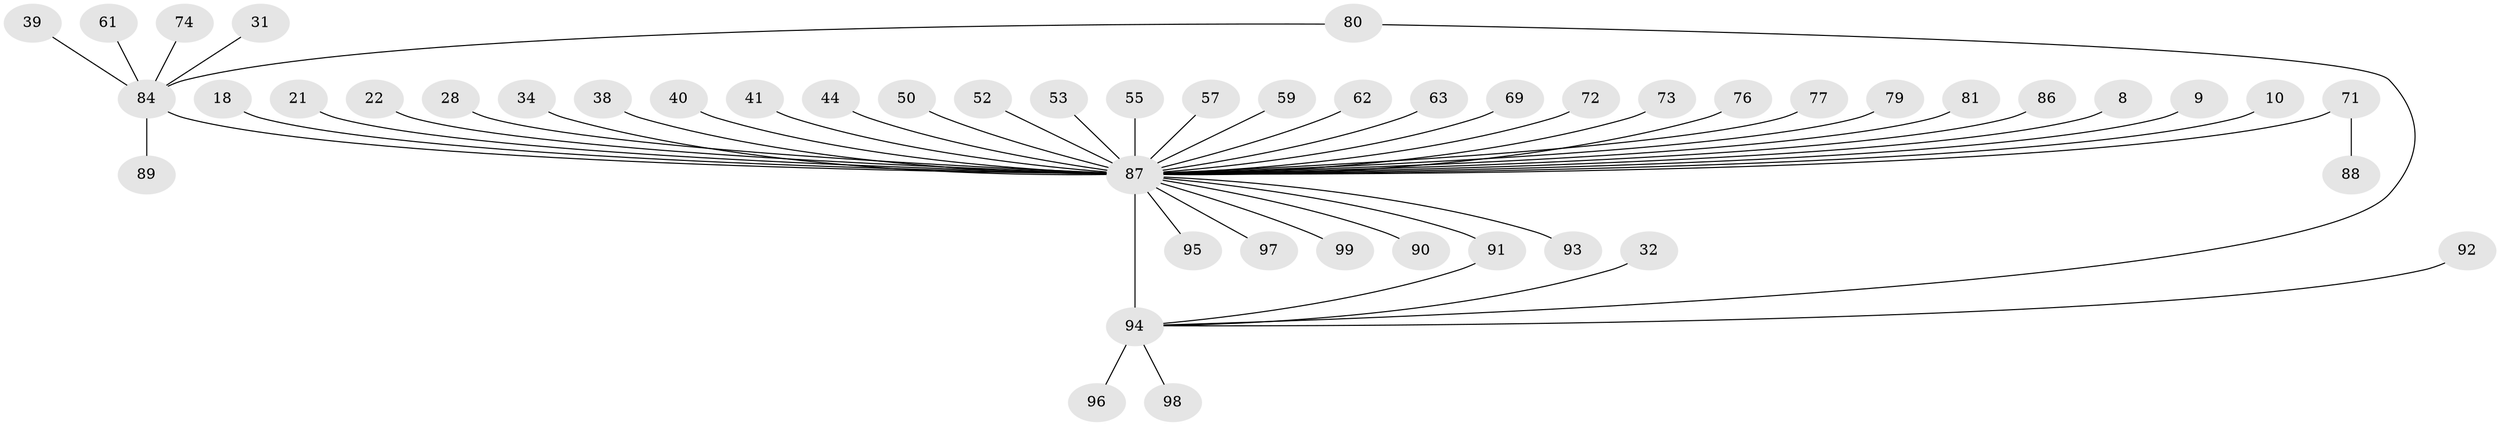 // original degree distribution, {44: 0.010101010101010102, 7: 0.010101010101010102, 3: 0.1111111111111111, 4: 0.050505050505050504, 1: 0.5353535353535354, 22: 0.010101010101010102, 2: 0.21212121212121213, 10: 0.010101010101010102, 5: 0.030303030303030304, 6: 0.020202020202020204}
// Generated by graph-tools (version 1.1) at 2025/47/03/09/25 04:47:39]
// undirected, 49 vertices, 50 edges
graph export_dot {
graph [start="1"]
  node [color=gray90,style=filled];
  8;
  9;
  10;
  18;
  21;
  22;
  28;
  31;
  32;
  34;
  38;
  39;
  40;
  41 [super="+20+26"];
  44;
  50 [super="+16"];
  52;
  53;
  55;
  57 [super="+15"];
  59 [super="+11"];
  61;
  62;
  63;
  69;
  71 [super="+70+58"];
  72;
  73 [super="+48"];
  74;
  76 [super="+75"];
  77;
  79;
  80;
  81;
  84 [super="+49+68"];
  86;
  87 [super="+85+82"];
  88;
  89;
  90;
  91 [super="+67+83"];
  92;
  93;
  94 [super="+29+23"];
  95 [super="+47"];
  96;
  97 [super="+4+25+33+5+24+27+56"];
  98;
  99;
  8 -- 87;
  9 -- 87;
  10 -- 87;
  18 -- 87;
  21 -- 87;
  22 -- 87;
  28 -- 87;
  31 -- 84;
  32 -- 94;
  34 -- 87;
  38 -- 87 [weight=2];
  39 -- 84;
  40 -- 87;
  41 -- 87 [weight=2];
  44 -- 87;
  50 -- 87;
  52 -- 87;
  53 -- 87;
  55 -- 87;
  57 -- 87;
  59 -- 87 [weight=2];
  61 -- 84;
  62 -- 87;
  63 -- 87;
  69 -- 87;
  71 -- 88;
  71 -- 87 [weight=2];
  72 -- 87;
  73 -- 87;
  74 -- 84;
  76 -- 87;
  77 -- 87;
  79 -- 87;
  80 -- 84;
  80 -- 94;
  81 -- 87;
  84 -- 89;
  84 -- 87 [weight=7];
  86 -- 87;
  87 -- 94 [weight=10];
  87 -- 90;
  87 -- 93;
  87 -- 97 [weight=2];
  87 -- 99;
  87 -- 91;
  87 -- 95 [weight=2];
  91 -- 94 [weight=2];
  92 -- 94 [weight=2];
  94 -- 98;
  94 -- 96;
}
